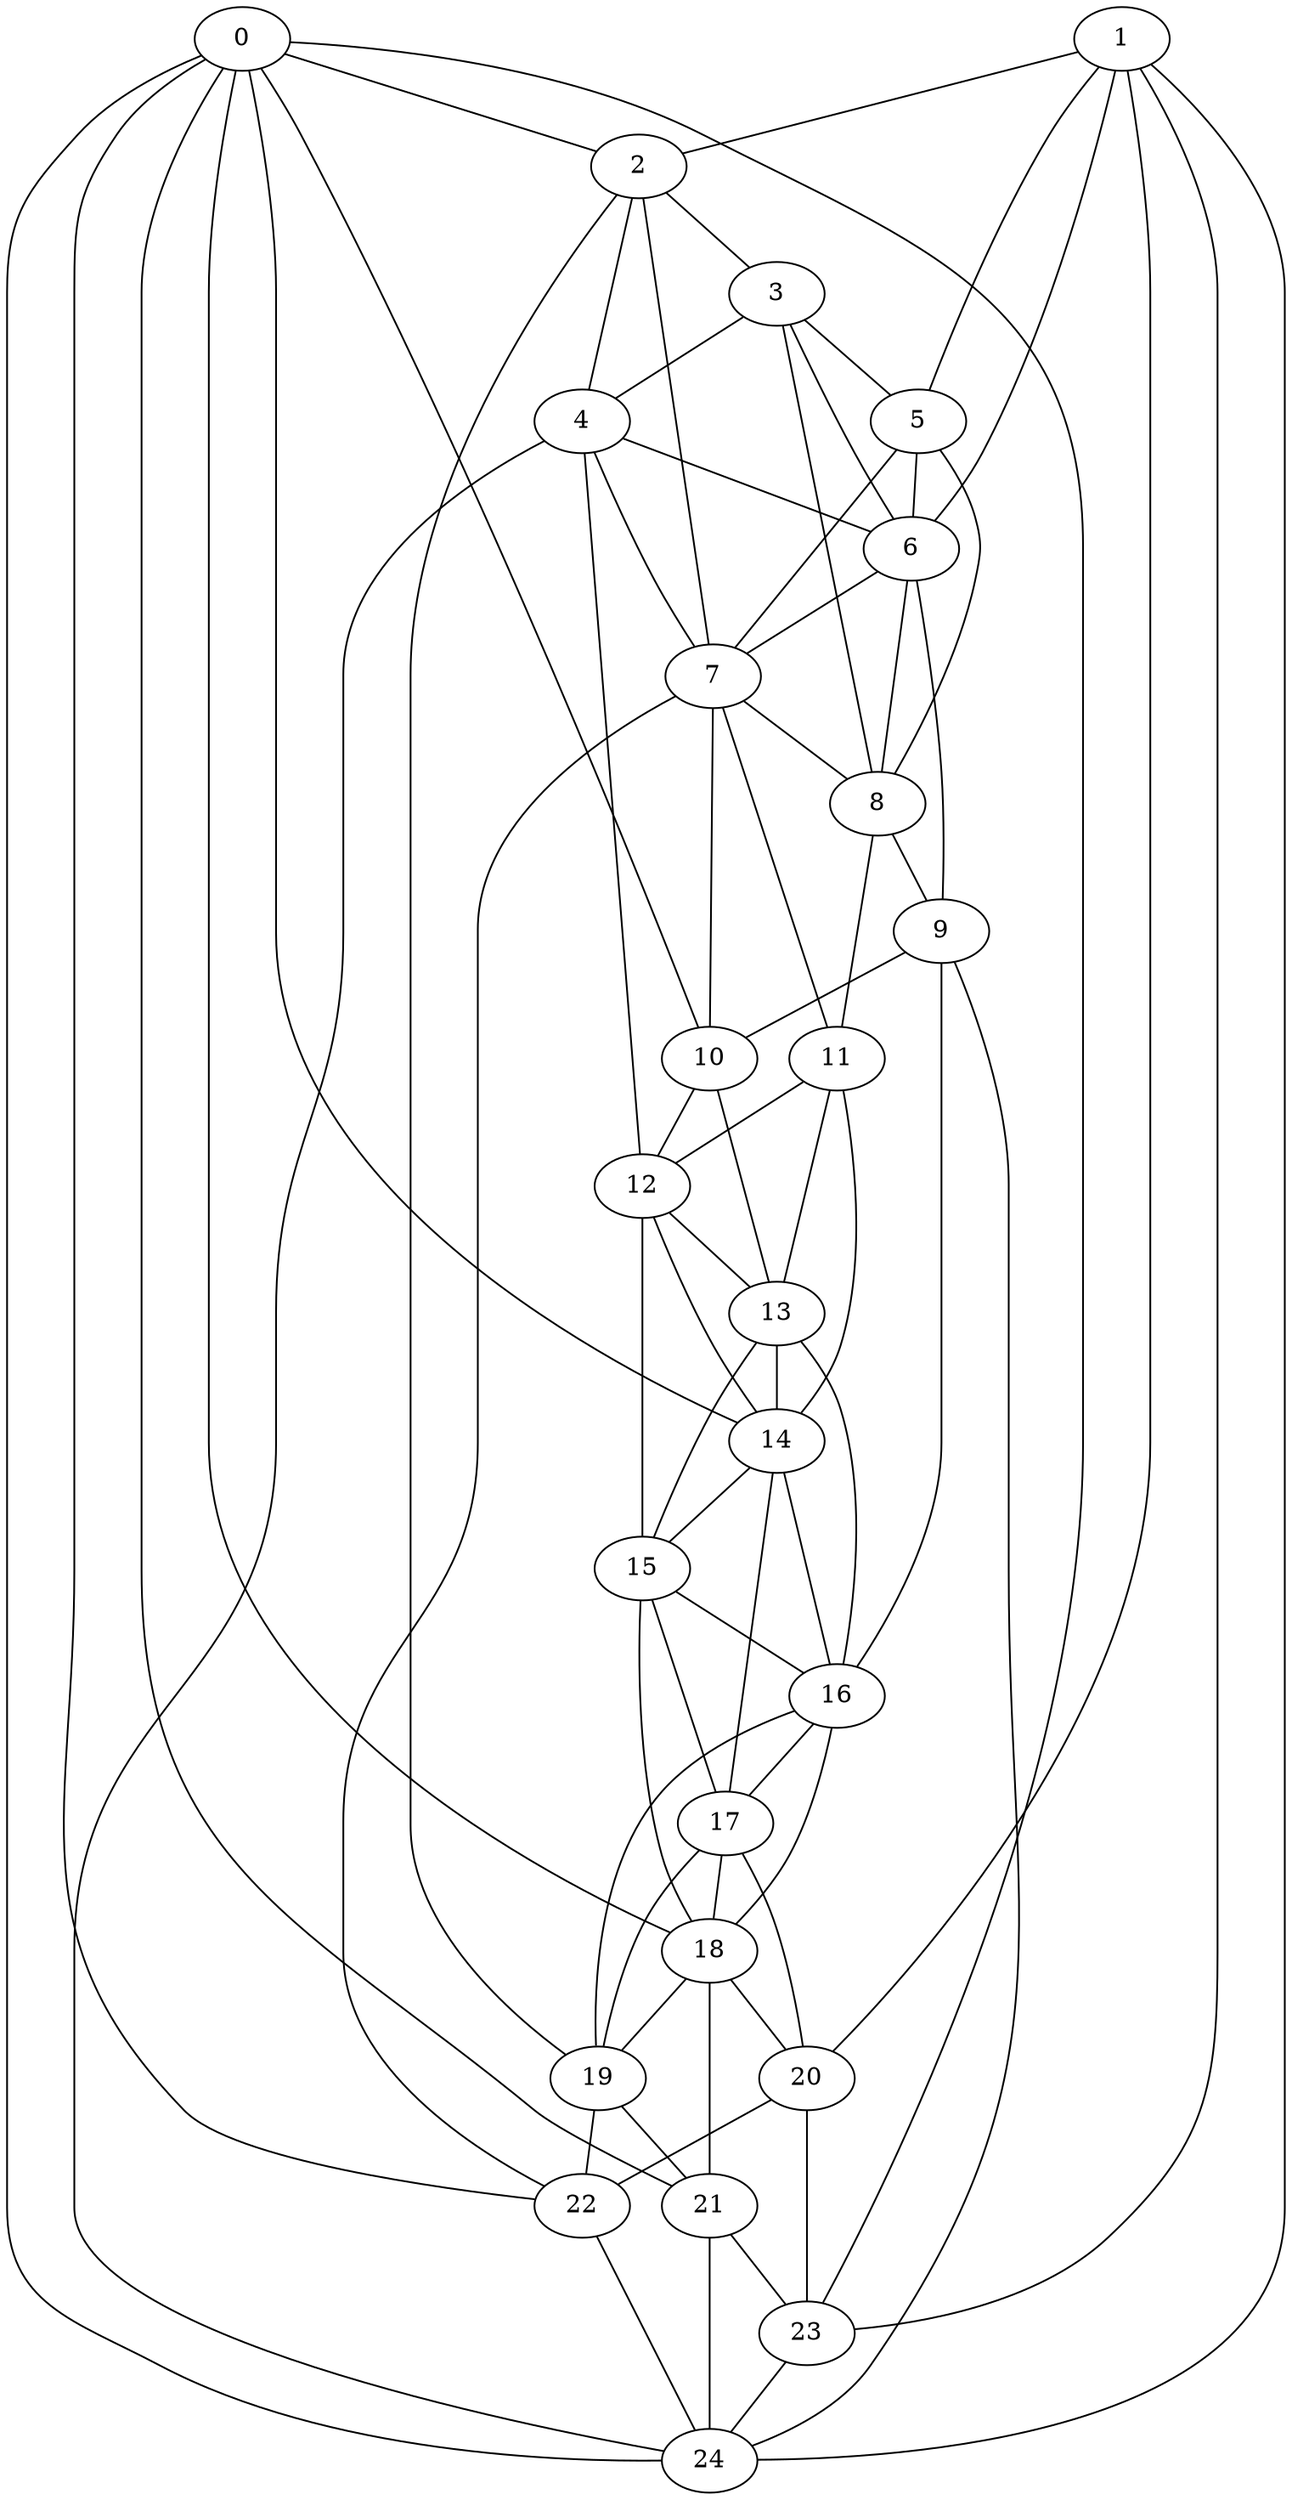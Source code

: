 strict graph "watts_strogatz_graph(25,6,0.1)" {
0;
1;
2;
3;
4;
5;
6;
7;
8;
9;
10;
11;
12;
13;
14;
15;
16;
17;
18;
19;
20;
21;
22;
23;
24;
0 -- 2  [is_available=True, prob="1.0"];
0 -- 10  [is_available=True, prob="0.879522763769"];
0 -- 14  [is_available=True, prob="0.370453863196"];
0 -- 18  [is_available=True, prob="0.94795083089"];
0 -- 21  [is_available=True, prob="0.267274615596"];
0 -- 22  [is_available=True, prob="0.454916544186"];
0 -- 23  [is_available=True, prob="0.816862455692"];
0 -- 24  [is_available=True, prob="0.384451968028"];
1 -- 2  [is_available=True, prob="0.115046614503"];
1 -- 5  [is_available=True, prob="0.295274013582"];
1 -- 6  [is_available=True, prob="0.69997949759"];
1 -- 20  [is_available=True, prob="0.865701406174"];
1 -- 23  [is_available=True, prob="1.0"];
1 -- 24  [is_available=True, prob="0.13495947445"];
2 -- 3  [is_available=True, prob="0.33372824484"];
2 -- 4  [is_available=True, prob="0.624231707729"];
2 -- 7  [is_available=True, prob="0.601798087885"];
2 -- 19  [is_available=True, prob="1.0"];
3 -- 4  [is_available=True, prob="0.892910542517"];
3 -- 5  [is_available=True, prob="0.882998146224"];
3 -- 6  [is_available=True, prob="0.543066443275"];
3 -- 8  [is_available=True, prob="0.848642394251"];
4 -- 6  [is_available=True, prob="0.642028153881"];
4 -- 7  [is_available=True, prob="1.0"];
4 -- 12  [is_available=True, prob="0.957893855358"];
4 -- 24  [is_available=True, prob="1.0"];
5 -- 6  [is_available=True, prob="1.0"];
5 -- 7  [is_available=True, prob="0.257629131238"];
5 -- 8  [is_available=True, prob="0.405886342514"];
6 -- 7  [is_available=True, prob="0.125545181956"];
6 -- 8  [is_available=True, prob="0.763216323563"];
6 -- 9  [is_available=True, prob="0.743366386051"];
7 -- 8  [is_available=True, prob="1.0"];
7 -- 10  [is_available=True, prob="0.244017548863"];
7 -- 11  [is_available=True, prob="1.0"];
7 -- 22  [is_available=True, prob="1.0"];
8 -- 9  [is_available=True, prob="1.0"];
8 -- 11  [is_available=True, prob="0.685076591558"];
9 -- 10  [is_available=True, prob="0.139574177406"];
9 -- 16  [is_available=True, prob="0.381536891965"];
9 -- 24  [is_available=True, prob="1.0"];
10 -- 12  [is_available=True, prob="1.0"];
10 -- 13  [is_available=True, prob="1.0"];
11 -- 12  [is_available=True, prob="0.512462266664"];
11 -- 13  [is_available=True, prob="0.544668731479"];
11 -- 14  [is_available=True, prob="1.0"];
12 -- 13  [is_available=True, prob="0.523979874242"];
12 -- 14  [is_available=True, prob="0.150795487576"];
12 -- 15  [is_available=True, prob="0.411731603071"];
13 -- 14  [is_available=True, prob="1.0"];
13 -- 15  [is_available=True, prob="1.0"];
13 -- 16  [is_available=True, prob="0.902773080368"];
14 -- 15  [is_available=True, prob="0.973178375341"];
14 -- 16  [is_available=True, prob="0.442028624704"];
14 -- 17  [is_available=True, prob="0.162920783331"];
15 -- 16  [is_available=True, prob="0.0610547480519"];
15 -- 17  [is_available=True, prob="1.0"];
15 -- 18  [is_available=True, prob="0.266966984908"];
16 -- 17  [is_available=True, prob="0.597916847887"];
16 -- 18  [is_available=True, prob="1.0"];
16 -- 19  [is_available=True, prob="0.737150816877"];
17 -- 18  [is_available=True, prob="1.0"];
17 -- 19  [is_available=True, prob="0.387080955681"];
17 -- 20  [is_available=True, prob="0.99345533183"];
18 -- 19  [is_available=True, prob="0.222253115471"];
18 -- 20  [is_available=True, prob="0.884535486634"];
18 -- 21  [is_available=True, prob="0.207860856261"];
19 -- 21  [is_available=True, prob="0.27751359857"];
19 -- 22  [is_available=True, prob="1.0"];
20 -- 22  [is_available=True, prob="0.917065908441"];
20 -- 23  [is_available=True, prob="0.424572264458"];
21 -- 23  [is_available=True, prob="0.654818523508"];
21 -- 24  [is_available=True, prob="0.743668179327"];
22 -- 24  [is_available=True, prob="0.449676551966"];
23 -- 24  [is_available=True, prob="1.0"];
}
